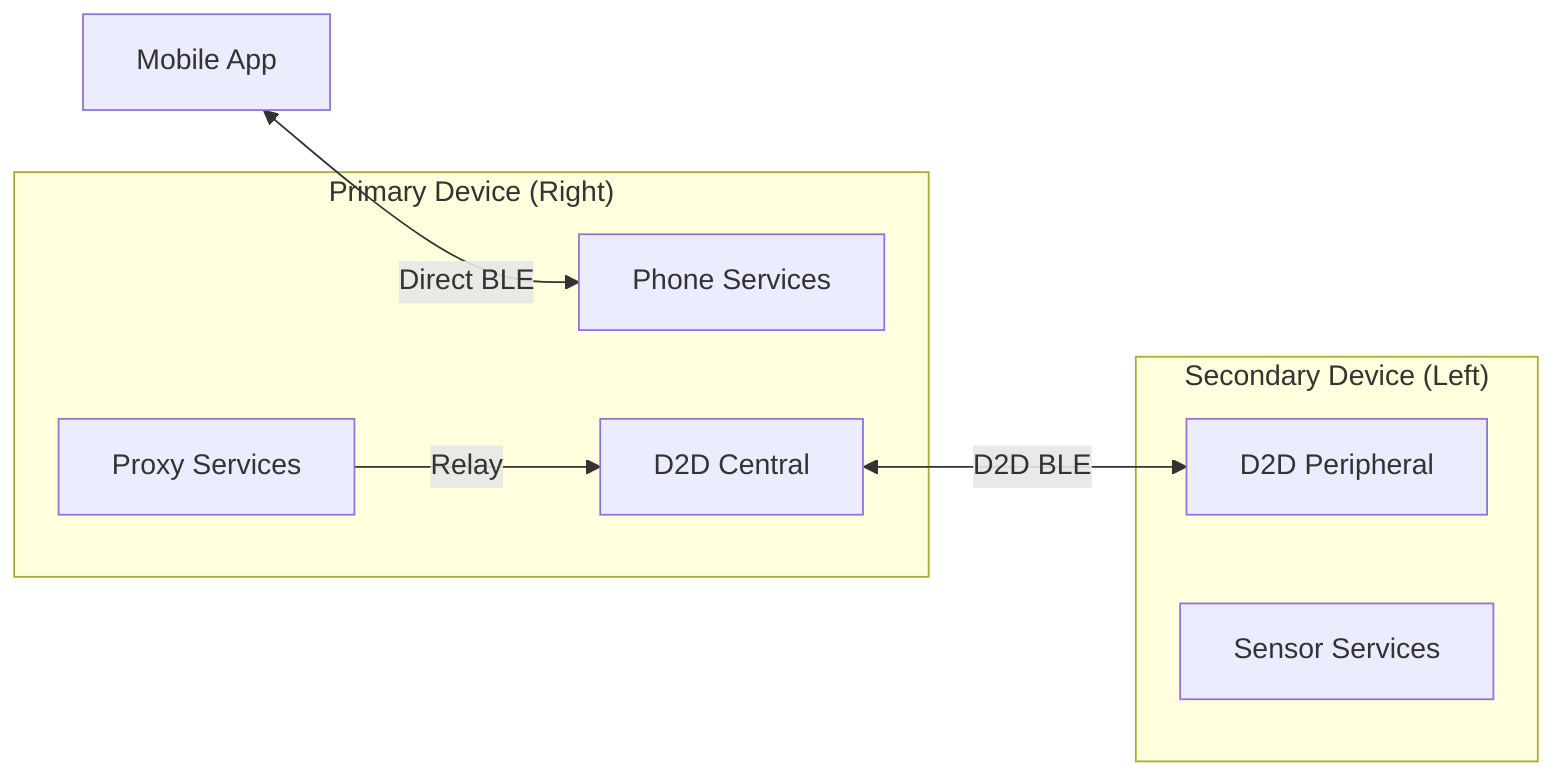 graph LR
    subgraph "Primary Device (Right)"
        P1[Phone Services]
        P2[D2D Central]
        P3[Proxy Services]
    end
    
    subgraph "Secondary Device (Left)"
        S1[D2D Peripheral]
        S2[Sensor Services]
    end
    
    PHONE[Mobile App] <-->|"Direct BLE"| P1
    P2 <-->|"D2D BLE"| S1
    P3 -->|"Relay"| P2